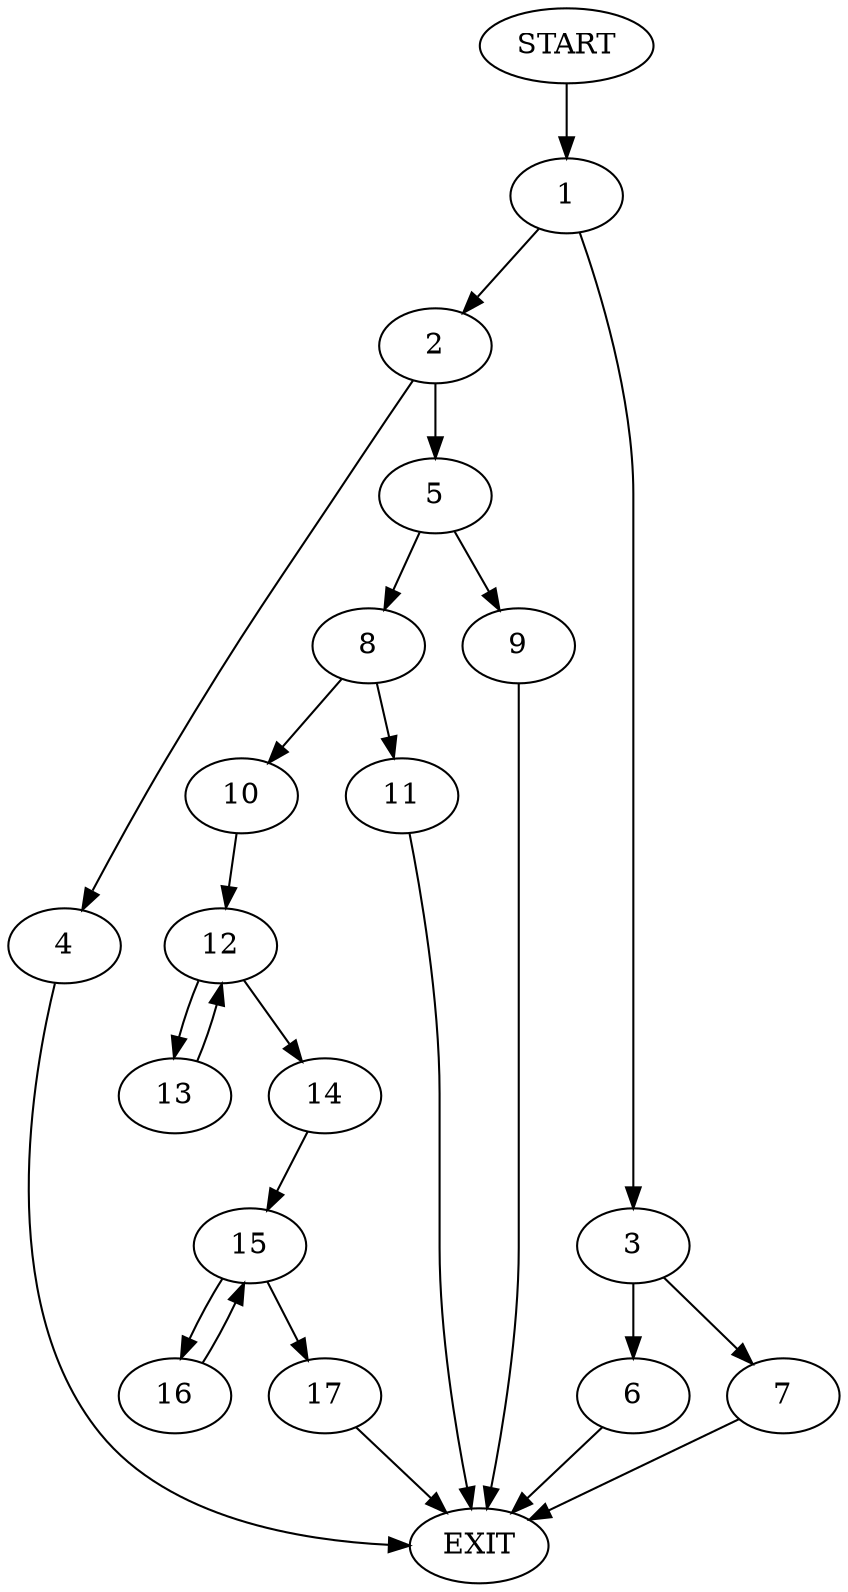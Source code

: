 digraph {
0 [label="START"]
18 [label="EXIT"]
0 -> 1
1 -> 2
1 -> 3
2 -> 4
2 -> 5
3 -> 6
3 -> 7
6 -> 18
7 -> 18
4 -> 18
5 -> 8
5 -> 9
9 -> 18
8 -> 10
8 -> 11
10 -> 12
11 -> 18
12 -> 13
12 -> 14
14 -> 15
13 -> 12
15 -> 16
15 -> 17
17 -> 18
16 -> 15
}
